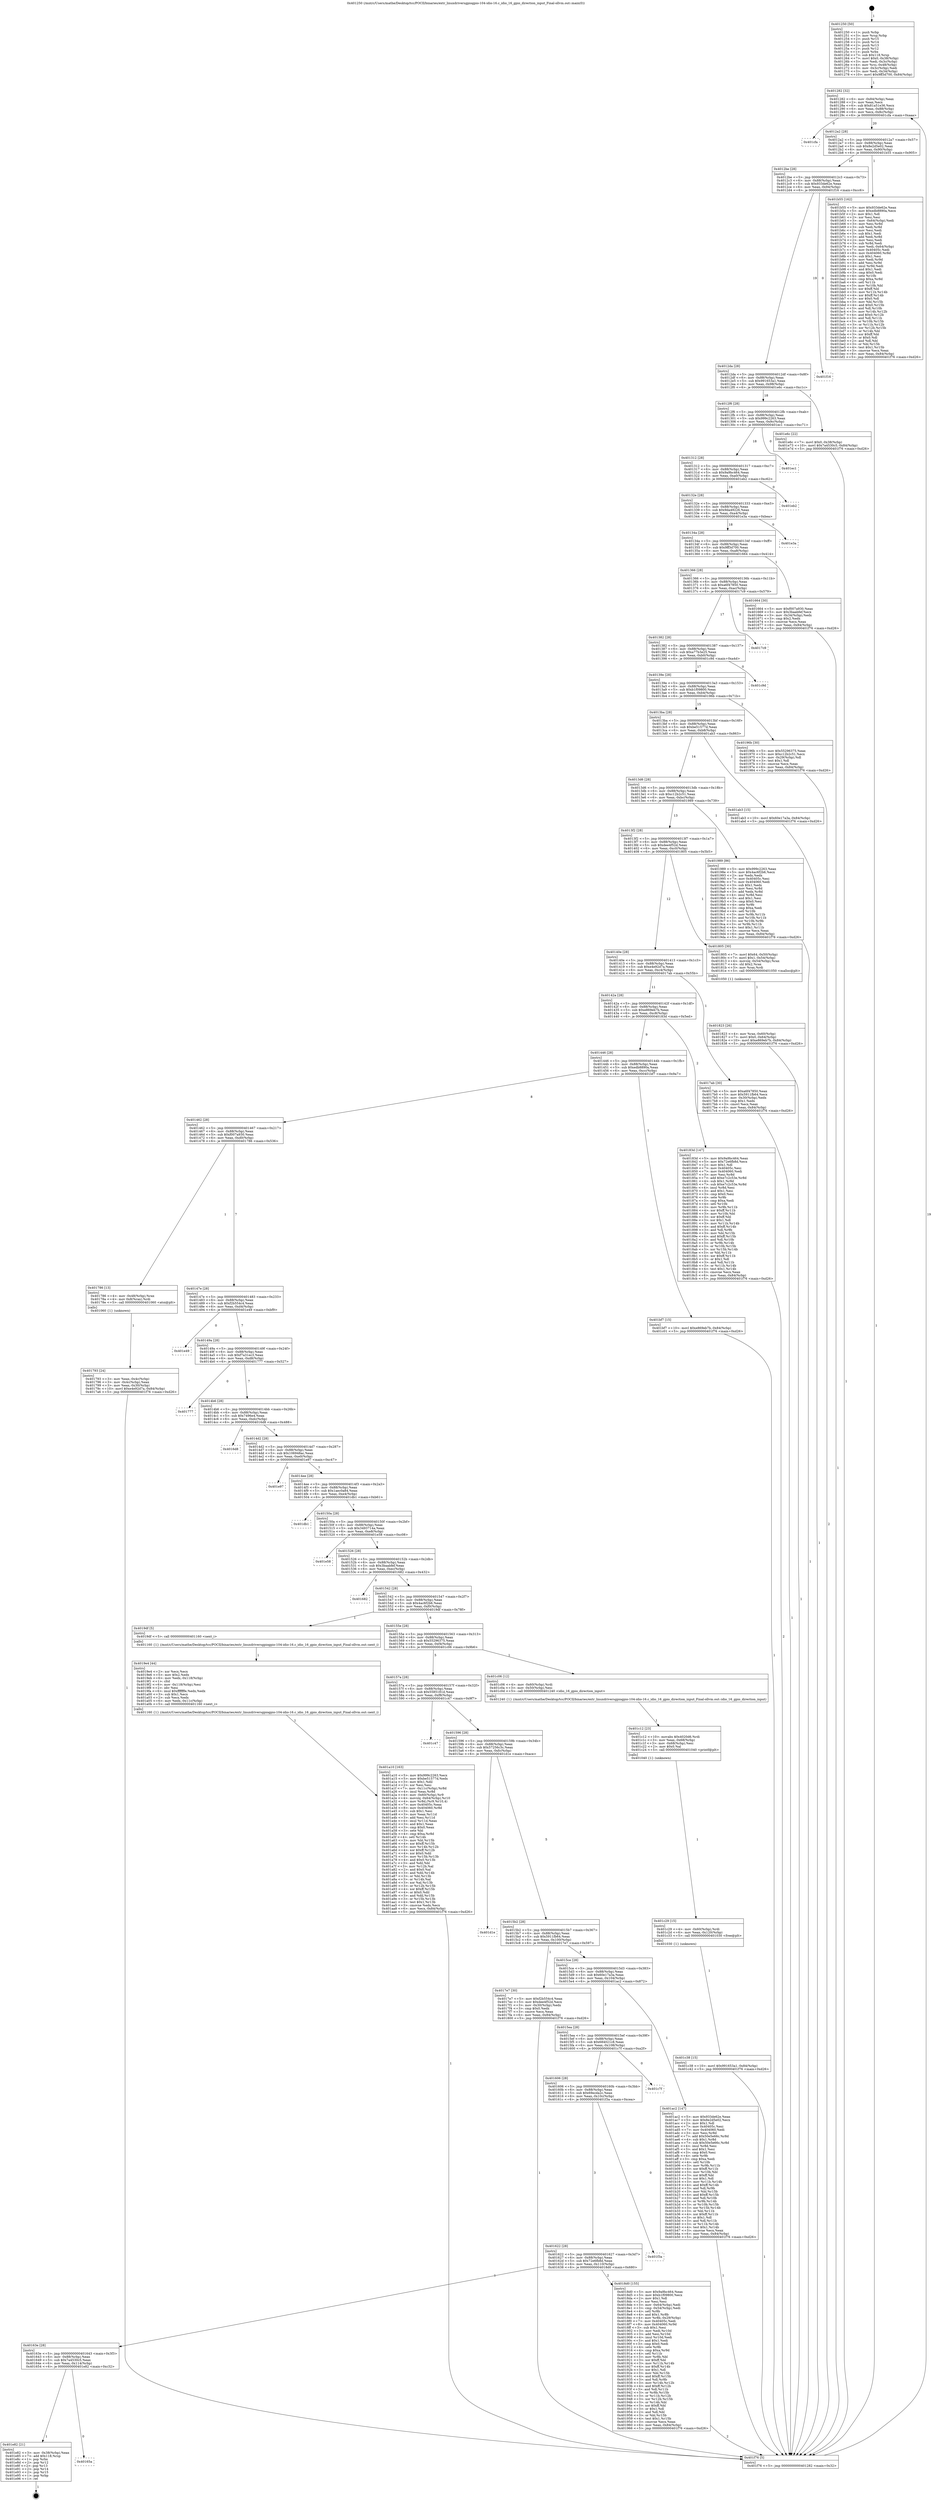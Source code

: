 digraph "0x401250" {
  label = "0x401250 (/mnt/c/Users/mathe/Desktop/tcc/POCII/binaries/extr_linuxdriversgpiogpio-104-idio-16.c_idio_16_gpio_direction_input_Final-ollvm.out::main(0))"
  labelloc = "t"
  node[shape=record]

  Entry [label="",width=0.3,height=0.3,shape=circle,fillcolor=black,style=filled]
  "0x401282" [label="{
     0x401282 [32]\l
     | [instrs]\l
     &nbsp;&nbsp;0x401282 \<+6\>: mov -0x84(%rbp),%eax\l
     &nbsp;&nbsp;0x401288 \<+2\>: mov %eax,%ecx\l
     &nbsp;&nbsp;0x40128a \<+6\>: sub $0x81a51e36,%ecx\l
     &nbsp;&nbsp;0x401290 \<+6\>: mov %eax,-0x88(%rbp)\l
     &nbsp;&nbsp;0x401296 \<+6\>: mov %ecx,-0x8c(%rbp)\l
     &nbsp;&nbsp;0x40129c \<+6\>: je 0000000000401cfa \<main+0xaaa\>\l
  }"]
  "0x401cfa" [label="{
     0x401cfa\l
  }", style=dashed]
  "0x4012a2" [label="{
     0x4012a2 [28]\l
     | [instrs]\l
     &nbsp;&nbsp;0x4012a2 \<+5\>: jmp 00000000004012a7 \<main+0x57\>\l
     &nbsp;&nbsp;0x4012a7 \<+6\>: mov -0x88(%rbp),%eax\l
     &nbsp;&nbsp;0x4012ad \<+5\>: sub $0x8e2d5e02,%eax\l
     &nbsp;&nbsp;0x4012b2 \<+6\>: mov %eax,-0x90(%rbp)\l
     &nbsp;&nbsp;0x4012b8 \<+6\>: je 0000000000401b55 \<main+0x905\>\l
  }"]
  Exit [label="",width=0.3,height=0.3,shape=circle,fillcolor=black,style=filled,peripheries=2]
  "0x401b55" [label="{
     0x401b55 [162]\l
     | [instrs]\l
     &nbsp;&nbsp;0x401b55 \<+5\>: mov $0x933de62e,%eax\l
     &nbsp;&nbsp;0x401b5a \<+5\>: mov $0xedb8890a,%ecx\l
     &nbsp;&nbsp;0x401b5f \<+2\>: mov $0x1,%dl\l
     &nbsp;&nbsp;0x401b61 \<+2\>: xor %esi,%esi\l
     &nbsp;&nbsp;0x401b63 \<+3\>: mov -0x64(%rbp),%edi\l
     &nbsp;&nbsp;0x401b66 \<+3\>: mov %esi,%r8d\l
     &nbsp;&nbsp;0x401b69 \<+3\>: sub %edi,%r8d\l
     &nbsp;&nbsp;0x401b6c \<+2\>: mov %esi,%edi\l
     &nbsp;&nbsp;0x401b6e \<+3\>: sub $0x1,%edi\l
     &nbsp;&nbsp;0x401b71 \<+3\>: add %edi,%r8d\l
     &nbsp;&nbsp;0x401b74 \<+2\>: mov %esi,%edi\l
     &nbsp;&nbsp;0x401b76 \<+3\>: sub %r8d,%edi\l
     &nbsp;&nbsp;0x401b79 \<+3\>: mov %edi,-0x64(%rbp)\l
     &nbsp;&nbsp;0x401b7c \<+7\>: mov 0x40405c,%edi\l
     &nbsp;&nbsp;0x401b83 \<+8\>: mov 0x404060,%r8d\l
     &nbsp;&nbsp;0x401b8b \<+3\>: sub $0x1,%esi\l
     &nbsp;&nbsp;0x401b8e \<+3\>: mov %edi,%r9d\l
     &nbsp;&nbsp;0x401b91 \<+3\>: add %esi,%r9d\l
     &nbsp;&nbsp;0x401b94 \<+4\>: imul %r9d,%edi\l
     &nbsp;&nbsp;0x401b98 \<+3\>: and $0x1,%edi\l
     &nbsp;&nbsp;0x401b9b \<+3\>: cmp $0x0,%edi\l
     &nbsp;&nbsp;0x401b9e \<+4\>: sete %r10b\l
     &nbsp;&nbsp;0x401ba2 \<+4\>: cmp $0xa,%r8d\l
     &nbsp;&nbsp;0x401ba6 \<+4\>: setl %r11b\l
     &nbsp;&nbsp;0x401baa \<+3\>: mov %r10b,%bl\l
     &nbsp;&nbsp;0x401bad \<+3\>: xor $0xff,%bl\l
     &nbsp;&nbsp;0x401bb0 \<+3\>: mov %r11b,%r14b\l
     &nbsp;&nbsp;0x401bb3 \<+4\>: xor $0xff,%r14b\l
     &nbsp;&nbsp;0x401bb7 \<+3\>: xor $0x0,%dl\l
     &nbsp;&nbsp;0x401bba \<+3\>: mov %bl,%r15b\l
     &nbsp;&nbsp;0x401bbd \<+4\>: and $0x0,%r15b\l
     &nbsp;&nbsp;0x401bc1 \<+3\>: and %dl,%r10b\l
     &nbsp;&nbsp;0x401bc4 \<+3\>: mov %r14b,%r12b\l
     &nbsp;&nbsp;0x401bc7 \<+4\>: and $0x0,%r12b\l
     &nbsp;&nbsp;0x401bcb \<+3\>: and %dl,%r11b\l
     &nbsp;&nbsp;0x401bce \<+3\>: or %r10b,%r15b\l
     &nbsp;&nbsp;0x401bd1 \<+3\>: or %r11b,%r12b\l
     &nbsp;&nbsp;0x401bd4 \<+3\>: xor %r12b,%r15b\l
     &nbsp;&nbsp;0x401bd7 \<+3\>: or %r14b,%bl\l
     &nbsp;&nbsp;0x401bda \<+3\>: xor $0xff,%bl\l
     &nbsp;&nbsp;0x401bdd \<+3\>: or $0x0,%dl\l
     &nbsp;&nbsp;0x401be0 \<+2\>: and %dl,%bl\l
     &nbsp;&nbsp;0x401be2 \<+3\>: or %bl,%r15b\l
     &nbsp;&nbsp;0x401be5 \<+4\>: test $0x1,%r15b\l
     &nbsp;&nbsp;0x401be9 \<+3\>: cmovne %ecx,%eax\l
     &nbsp;&nbsp;0x401bec \<+6\>: mov %eax,-0x84(%rbp)\l
     &nbsp;&nbsp;0x401bf2 \<+5\>: jmp 0000000000401f76 \<main+0xd26\>\l
  }"]
  "0x4012be" [label="{
     0x4012be [28]\l
     | [instrs]\l
     &nbsp;&nbsp;0x4012be \<+5\>: jmp 00000000004012c3 \<main+0x73\>\l
     &nbsp;&nbsp;0x4012c3 \<+6\>: mov -0x88(%rbp),%eax\l
     &nbsp;&nbsp;0x4012c9 \<+5\>: sub $0x933de62e,%eax\l
     &nbsp;&nbsp;0x4012ce \<+6\>: mov %eax,-0x94(%rbp)\l
     &nbsp;&nbsp;0x4012d4 \<+6\>: je 0000000000401f16 \<main+0xcc6\>\l
  }"]
  "0x40165a" [label="{
     0x40165a\l
  }", style=dashed]
  "0x401f16" [label="{
     0x401f16\l
  }", style=dashed]
  "0x4012da" [label="{
     0x4012da [28]\l
     | [instrs]\l
     &nbsp;&nbsp;0x4012da \<+5\>: jmp 00000000004012df \<main+0x8f\>\l
     &nbsp;&nbsp;0x4012df \<+6\>: mov -0x88(%rbp),%eax\l
     &nbsp;&nbsp;0x4012e5 \<+5\>: sub $0x991653a1,%eax\l
     &nbsp;&nbsp;0x4012ea \<+6\>: mov %eax,-0x98(%rbp)\l
     &nbsp;&nbsp;0x4012f0 \<+6\>: je 0000000000401e6c \<main+0xc1c\>\l
  }"]
  "0x401e82" [label="{
     0x401e82 [21]\l
     | [instrs]\l
     &nbsp;&nbsp;0x401e82 \<+3\>: mov -0x38(%rbp),%eax\l
     &nbsp;&nbsp;0x401e85 \<+7\>: add $0x118,%rsp\l
     &nbsp;&nbsp;0x401e8c \<+1\>: pop %rbx\l
     &nbsp;&nbsp;0x401e8d \<+2\>: pop %r12\l
     &nbsp;&nbsp;0x401e8f \<+2\>: pop %r13\l
     &nbsp;&nbsp;0x401e91 \<+2\>: pop %r14\l
     &nbsp;&nbsp;0x401e93 \<+2\>: pop %r15\l
     &nbsp;&nbsp;0x401e95 \<+1\>: pop %rbp\l
     &nbsp;&nbsp;0x401e96 \<+1\>: ret\l
  }"]
  "0x401e6c" [label="{
     0x401e6c [22]\l
     | [instrs]\l
     &nbsp;&nbsp;0x401e6c \<+7\>: movl $0x0,-0x38(%rbp)\l
     &nbsp;&nbsp;0x401e73 \<+10\>: movl $0x7a4530c5,-0x84(%rbp)\l
     &nbsp;&nbsp;0x401e7d \<+5\>: jmp 0000000000401f76 \<main+0xd26\>\l
  }"]
  "0x4012f6" [label="{
     0x4012f6 [28]\l
     | [instrs]\l
     &nbsp;&nbsp;0x4012f6 \<+5\>: jmp 00000000004012fb \<main+0xab\>\l
     &nbsp;&nbsp;0x4012fb \<+6\>: mov -0x88(%rbp),%eax\l
     &nbsp;&nbsp;0x401301 \<+5\>: sub $0x999c2263,%eax\l
     &nbsp;&nbsp;0x401306 \<+6\>: mov %eax,-0x9c(%rbp)\l
     &nbsp;&nbsp;0x40130c \<+6\>: je 0000000000401ec1 \<main+0xc71\>\l
  }"]
  "0x401c38" [label="{
     0x401c38 [15]\l
     | [instrs]\l
     &nbsp;&nbsp;0x401c38 \<+10\>: movl $0x991653a1,-0x84(%rbp)\l
     &nbsp;&nbsp;0x401c42 \<+5\>: jmp 0000000000401f76 \<main+0xd26\>\l
  }"]
  "0x401ec1" [label="{
     0x401ec1\l
  }", style=dashed]
  "0x401312" [label="{
     0x401312 [28]\l
     | [instrs]\l
     &nbsp;&nbsp;0x401312 \<+5\>: jmp 0000000000401317 \<main+0xc7\>\l
     &nbsp;&nbsp;0x401317 \<+6\>: mov -0x88(%rbp),%eax\l
     &nbsp;&nbsp;0x40131d \<+5\>: sub $0x9a9bc464,%eax\l
     &nbsp;&nbsp;0x401322 \<+6\>: mov %eax,-0xa0(%rbp)\l
     &nbsp;&nbsp;0x401328 \<+6\>: je 0000000000401eb2 \<main+0xc62\>\l
  }"]
  "0x401c29" [label="{
     0x401c29 [15]\l
     | [instrs]\l
     &nbsp;&nbsp;0x401c29 \<+4\>: mov -0x60(%rbp),%rdi\l
     &nbsp;&nbsp;0x401c2d \<+6\>: mov %eax,-0x120(%rbp)\l
     &nbsp;&nbsp;0x401c33 \<+5\>: call 0000000000401030 \<free@plt\>\l
     | [calls]\l
     &nbsp;&nbsp;0x401030 \{1\} (unknown)\l
  }"]
  "0x401eb2" [label="{
     0x401eb2\l
  }", style=dashed]
  "0x40132e" [label="{
     0x40132e [28]\l
     | [instrs]\l
     &nbsp;&nbsp;0x40132e \<+5\>: jmp 0000000000401333 \<main+0xe3\>\l
     &nbsp;&nbsp;0x401333 \<+6\>: mov -0x88(%rbp),%eax\l
     &nbsp;&nbsp;0x401339 \<+5\>: sub $0x9da49226,%eax\l
     &nbsp;&nbsp;0x40133e \<+6\>: mov %eax,-0xa4(%rbp)\l
     &nbsp;&nbsp;0x401344 \<+6\>: je 0000000000401e3a \<main+0xbea\>\l
  }"]
  "0x401c12" [label="{
     0x401c12 [23]\l
     | [instrs]\l
     &nbsp;&nbsp;0x401c12 \<+10\>: movabs $0x4020d6,%rdi\l
     &nbsp;&nbsp;0x401c1c \<+3\>: mov %eax,-0x68(%rbp)\l
     &nbsp;&nbsp;0x401c1f \<+3\>: mov -0x68(%rbp),%esi\l
     &nbsp;&nbsp;0x401c22 \<+2\>: mov $0x0,%al\l
     &nbsp;&nbsp;0x401c24 \<+5\>: call 0000000000401040 \<printf@plt\>\l
     | [calls]\l
     &nbsp;&nbsp;0x401040 \{1\} (unknown)\l
  }"]
  "0x401e3a" [label="{
     0x401e3a\l
  }", style=dashed]
  "0x40134a" [label="{
     0x40134a [28]\l
     | [instrs]\l
     &nbsp;&nbsp;0x40134a \<+5\>: jmp 000000000040134f \<main+0xff\>\l
     &nbsp;&nbsp;0x40134f \<+6\>: mov -0x88(%rbp),%eax\l
     &nbsp;&nbsp;0x401355 \<+5\>: sub $0x9ff3d700,%eax\l
     &nbsp;&nbsp;0x40135a \<+6\>: mov %eax,-0xa8(%rbp)\l
     &nbsp;&nbsp;0x401360 \<+6\>: je 0000000000401664 \<main+0x414\>\l
  }"]
  "0x401a10" [label="{
     0x401a10 [163]\l
     | [instrs]\l
     &nbsp;&nbsp;0x401a10 \<+5\>: mov $0x999c2263,%ecx\l
     &nbsp;&nbsp;0x401a15 \<+5\>: mov $0xbe51577d,%edx\l
     &nbsp;&nbsp;0x401a1a \<+3\>: mov $0x1,%dil\l
     &nbsp;&nbsp;0x401a1d \<+2\>: xor %esi,%esi\l
     &nbsp;&nbsp;0x401a1f \<+7\>: mov -0x11c(%rbp),%r8d\l
     &nbsp;&nbsp;0x401a26 \<+4\>: imul %eax,%r8d\l
     &nbsp;&nbsp;0x401a2a \<+4\>: mov -0x60(%rbp),%r9\l
     &nbsp;&nbsp;0x401a2e \<+4\>: movslq -0x64(%rbp),%r10\l
     &nbsp;&nbsp;0x401a32 \<+4\>: mov %r8d,(%r9,%r10,4)\l
     &nbsp;&nbsp;0x401a36 \<+7\>: mov 0x40405c,%eax\l
     &nbsp;&nbsp;0x401a3d \<+8\>: mov 0x404060,%r8d\l
     &nbsp;&nbsp;0x401a45 \<+3\>: sub $0x1,%esi\l
     &nbsp;&nbsp;0x401a48 \<+3\>: mov %eax,%r11d\l
     &nbsp;&nbsp;0x401a4b \<+3\>: add %esi,%r11d\l
     &nbsp;&nbsp;0x401a4e \<+4\>: imul %r11d,%eax\l
     &nbsp;&nbsp;0x401a52 \<+3\>: and $0x1,%eax\l
     &nbsp;&nbsp;0x401a55 \<+3\>: cmp $0x0,%eax\l
     &nbsp;&nbsp;0x401a58 \<+3\>: sete %bl\l
     &nbsp;&nbsp;0x401a5b \<+4\>: cmp $0xa,%r8d\l
     &nbsp;&nbsp;0x401a5f \<+4\>: setl %r14b\l
     &nbsp;&nbsp;0x401a63 \<+3\>: mov %bl,%r15b\l
     &nbsp;&nbsp;0x401a66 \<+4\>: xor $0xff,%r15b\l
     &nbsp;&nbsp;0x401a6a \<+3\>: mov %r14b,%r12b\l
     &nbsp;&nbsp;0x401a6d \<+4\>: xor $0xff,%r12b\l
     &nbsp;&nbsp;0x401a71 \<+4\>: xor $0x0,%dil\l
     &nbsp;&nbsp;0x401a75 \<+3\>: mov %r15b,%r13b\l
     &nbsp;&nbsp;0x401a78 \<+4\>: and $0x0,%r13b\l
     &nbsp;&nbsp;0x401a7c \<+3\>: and %dil,%bl\l
     &nbsp;&nbsp;0x401a7f \<+3\>: mov %r12b,%al\l
     &nbsp;&nbsp;0x401a82 \<+2\>: and $0x0,%al\l
     &nbsp;&nbsp;0x401a84 \<+3\>: and %dil,%r14b\l
     &nbsp;&nbsp;0x401a87 \<+3\>: or %bl,%r13b\l
     &nbsp;&nbsp;0x401a8a \<+3\>: or %r14b,%al\l
     &nbsp;&nbsp;0x401a8d \<+3\>: xor %al,%r13b\l
     &nbsp;&nbsp;0x401a90 \<+3\>: or %r12b,%r15b\l
     &nbsp;&nbsp;0x401a93 \<+4\>: xor $0xff,%r15b\l
     &nbsp;&nbsp;0x401a97 \<+4\>: or $0x0,%dil\l
     &nbsp;&nbsp;0x401a9b \<+3\>: and %dil,%r15b\l
     &nbsp;&nbsp;0x401a9e \<+3\>: or %r15b,%r13b\l
     &nbsp;&nbsp;0x401aa1 \<+4\>: test $0x1,%r13b\l
     &nbsp;&nbsp;0x401aa5 \<+3\>: cmovne %edx,%ecx\l
     &nbsp;&nbsp;0x401aa8 \<+6\>: mov %ecx,-0x84(%rbp)\l
     &nbsp;&nbsp;0x401aae \<+5\>: jmp 0000000000401f76 \<main+0xd26\>\l
  }"]
  "0x401664" [label="{
     0x401664 [30]\l
     | [instrs]\l
     &nbsp;&nbsp;0x401664 \<+5\>: mov $0xf007a930,%eax\l
     &nbsp;&nbsp;0x401669 \<+5\>: mov $0x3baabfef,%ecx\l
     &nbsp;&nbsp;0x40166e \<+3\>: mov -0x34(%rbp),%edx\l
     &nbsp;&nbsp;0x401671 \<+3\>: cmp $0x2,%edx\l
     &nbsp;&nbsp;0x401674 \<+3\>: cmovne %ecx,%eax\l
     &nbsp;&nbsp;0x401677 \<+6\>: mov %eax,-0x84(%rbp)\l
     &nbsp;&nbsp;0x40167d \<+5\>: jmp 0000000000401f76 \<main+0xd26\>\l
  }"]
  "0x401366" [label="{
     0x401366 [28]\l
     | [instrs]\l
     &nbsp;&nbsp;0x401366 \<+5\>: jmp 000000000040136b \<main+0x11b\>\l
     &nbsp;&nbsp;0x40136b \<+6\>: mov -0x88(%rbp),%eax\l
     &nbsp;&nbsp;0x401371 \<+5\>: sub $0xa6f47850,%eax\l
     &nbsp;&nbsp;0x401376 \<+6\>: mov %eax,-0xac(%rbp)\l
     &nbsp;&nbsp;0x40137c \<+6\>: je 00000000004017c9 \<main+0x579\>\l
  }"]
  "0x401f76" [label="{
     0x401f76 [5]\l
     | [instrs]\l
     &nbsp;&nbsp;0x401f76 \<+5\>: jmp 0000000000401282 \<main+0x32\>\l
  }"]
  "0x401250" [label="{
     0x401250 [50]\l
     | [instrs]\l
     &nbsp;&nbsp;0x401250 \<+1\>: push %rbp\l
     &nbsp;&nbsp;0x401251 \<+3\>: mov %rsp,%rbp\l
     &nbsp;&nbsp;0x401254 \<+2\>: push %r15\l
     &nbsp;&nbsp;0x401256 \<+2\>: push %r14\l
     &nbsp;&nbsp;0x401258 \<+2\>: push %r13\l
     &nbsp;&nbsp;0x40125a \<+2\>: push %r12\l
     &nbsp;&nbsp;0x40125c \<+1\>: push %rbx\l
     &nbsp;&nbsp;0x40125d \<+7\>: sub $0x118,%rsp\l
     &nbsp;&nbsp;0x401264 \<+7\>: movl $0x0,-0x38(%rbp)\l
     &nbsp;&nbsp;0x40126b \<+3\>: mov %edi,-0x3c(%rbp)\l
     &nbsp;&nbsp;0x40126e \<+4\>: mov %rsi,-0x48(%rbp)\l
     &nbsp;&nbsp;0x401272 \<+3\>: mov -0x3c(%rbp),%edi\l
     &nbsp;&nbsp;0x401275 \<+3\>: mov %edi,-0x34(%rbp)\l
     &nbsp;&nbsp;0x401278 \<+10\>: movl $0x9ff3d700,-0x84(%rbp)\l
  }"]
  "0x4019e4" [label="{
     0x4019e4 [44]\l
     | [instrs]\l
     &nbsp;&nbsp;0x4019e4 \<+2\>: xor %ecx,%ecx\l
     &nbsp;&nbsp;0x4019e6 \<+5\>: mov $0x2,%edx\l
     &nbsp;&nbsp;0x4019eb \<+6\>: mov %edx,-0x118(%rbp)\l
     &nbsp;&nbsp;0x4019f1 \<+1\>: cltd\l
     &nbsp;&nbsp;0x4019f2 \<+6\>: mov -0x118(%rbp),%esi\l
     &nbsp;&nbsp;0x4019f8 \<+2\>: idiv %esi\l
     &nbsp;&nbsp;0x4019fa \<+6\>: imul $0xfffffffe,%edx,%edx\l
     &nbsp;&nbsp;0x401a00 \<+3\>: sub $0x1,%ecx\l
     &nbsp;&nbsp;0x401a03 \<+2\>: sub %ecx,%edx\l
     &nbsp;&nbsp;0x401a05 \<+6\>: mov %edx,-0x11c(%rbp)\l
     &nbsp;&nbsp;0x401a0b \<+5\>: call 0000000000401160 \<next_i\>\l
     | [calls]\l
     &nbsp;&nbsp;0x401160 \{1\} (/mnt/c/Users/mathe/Desktop/tcc/POCII/binaries/extr_linuxdriversgpiogpio-104-idio-16.c_idio_16_gpio_direction_input_Final-ollvm.out::next_i)\l
  }"]
  "0x4017c9" [label="{
     0x4017c9\l
  }", style=dashed]
  "0x401382" [label="{
     0x401382 [28]\l
     | [instrs]\l
     &nbsp;&nbsp;0x401382 \<+5\>: jmp 0000000000401387 \<main+0x137\>\l
     &nbsp;&nbsp;0x401387 \<+6\>: mov -0x88(%rbp),%eax\l
     &nbsp;&nbsp;0x40138d \<+5\>: sub $0xa77b3e25,%eax\l
     &nbsp;&nbsp;0x401392 \<+6\>: mov %eax,-0xb0(%rbp)\l
     &nbsp;&nbsp;0x401398 \<+6\>: je 0000000000401c9d \<main+0xa4d\>\l
  }"]
  "0x40163e" [label="{
     0x40163e [28]\l
     | [instrs]\l
     &nbsp;&nbsp;0x40163e \<+5\>: jmp 0000000000401643 \<main+0x3f3\>\l
     &nbsp;&nbsp;0x401643 \<+6\>: mov -0x88(%rbp),%eax\l
     &nbsp;&nbsp;0x401649 \<+5\>: sub $0x7a4530c5,%eax\l
     &nbsp;&nbsp;0x40164e \<+6\>: mov %eax,-0x114(%rbp)\l
     &nbsp;&nbsp;0x401654 \<+6\>: je 0000000000401e82 \<main+0xc32\>\l
  }"]
  "0x401c9d" [label="{
     0x401c9d\l
  }", style=dashed]
  "0x40139e" [label="{
     0x40139e [28]\l
     | [instrs]\l
     &nbsp;&nbsp;0x40139e \<+5\>: jmp 00000000004013a3 \<main+0x153\>\l
     &nbsp;&nbsp;0x4013a3 \<+6\>: mov -0x88(%rbp),%eax\l
     &nbsp;&nbsp;0x4013a9 \<+5\>: sub $0xb1f09800,%eax\l
     &nbsp;&nbsp;0x4013ae \<+6\>: mov %eax,-0xb4(%rbp)\l
     &nbsp;&nbsp;0x4013b4 \<+6\>: je 000000000040196b \<main+0x71b\>\l
  }"]
  "0x4018d0" [label="{
     0x4018d0 [155]\l
     | [instrs]\l
     &nbsp;&nbsp;0x4018d0 \<+5\>: mov $0x9a9bc464,%eax\l
     &nbsp;&nbsp;0x4018d5 \<+5\>: mov $0xb1f09800,%ecx\l
     &nbsp;&nbsp;0x4018da \<+2\>: mov $0x1,%dl\l
     &nbsp;&nbsp;0x4018dc \<+2\>: xor %esi,%esi\l
     &nbsp;&nbsp;0x4018de \<+3\>: mov -0x64(%rbp),%edi\l
     &nbsp;&nbsp;0x4018e1 \<+3\>: cmp -0x54(%rbp),%edi\l
     &nbsp;&nbsp;0x4018e4 \<+4\>: setl %r8b\l
     &nbsp;&nbsp;0x4018e8 \<+4\>: and $0x1,%r8b\l
     &nbsp;&nbsp;0x4018ec \<+4\>: mov %r8b,-0x29(%rbp)\l
     &nbsp;&nbsp;0x4018f0 \<+7\>: mov 0x40405c,%edi\l
     &nbsp;&nbsp;0x4018f7 \<+8\>: mov 0x404060,%r9d\l
     &nbsp;&nbsp;0x4018ff \<+3\>: sub $0x1,%esi\l
     &nbsp;&nbsp;0x401902 \<+3\>: mov %edi,%r10d\l
     &nbsp;&nbsp;0x401905 \<+3\>: add %esi,%r10d\l
     &nbsp;&nbsp;0x401908 \<+4\>: imul %r10d,%edi\l
     &nbsp;&nbsp;0x40190c \<+3\>: and $0x1,%edi\l
     &nbsp;&nbsp;0x40190f \<+3\>: cmp $0x0,%edi\l
     &nbsp;&nbsp;0x401912 \<+4\>: sete %r8b\l
     &nbsp;&nbsp;0x401916 \<+4\>: cmp $0xa,%r9d\l
     &nbsp;&nbsp;0x40191a \<+4\>: setl %r11b\l
     &nbsp;&nbsp;0x40191e \<+3\>: mov %r8b,%bl\l
     &nbsp;&nbsp;0x401921 \<+3\>: xor $0xff,%bl\l
     &nbsp;&nbsp;0x401924 \<+3\>: mov %r11b,%r14b\l
     &nbsp;&nbsp;0x401927 \<+4\>: xor $0xff,%r14b\l
     &nbsp;&nbsp;0x40192b \<+3\>: xor $0x1,%dl\l
     &nbsp;&nbsp;0x40192e \<+3\>: mov %bl,%r15b\l
     &nbsp;&nbsp;0x401931 \<+4\>: and $0xff,%r15b\l
     &nbsp;&nbsp;0x401935 \<+3\>: and %dl,%r8b\l
     &nbsp;&nbsp;0x401938 \<+3\>: mov %r14b,%r12b\l
     &nbsp;&nbsp;0x40193b \<+4\>: and $0xff,%r12b\l
     &nbsp;&nbsp;0x40193f \<+3\>: and %dl,%r11b\l
     &nbsp;&nbsp;0x401942 \<+3\>: or %r8b,%r15b\l
     &nbsp;&nbsp;0x401945 \<+3\>: or %r11b,%r12b\l
     &nbsp;&nbsp;0x401948 \<+3\>: xor %r12b,%r15b\l
     &nbsp;&nbsp;0x40194b \<+3\>: or %r14b,%bl\l
     &nbsp;&nbsp;0x40194e \<+3\>: xor $0xff,%bl\l
     &nbsp;&nbsp;0x401951 \<+3\>: or $0x1,%dl\l
     &nbsp;&nbsp;0x401954 \<+2\>: and %dl,%bl\l
     &nbsp;&nbsp;0x401956 \<+3\>: or %bl,%r15b\l
     &nbsp;&nbsp;0x401959 \<+4\>: test $0x1,%r15b\l
     &nbsp;&nbsp;0x40195d \<+3\>: cmovne %ecx,%eax\l
     &nbsp;&nbsp;0x401960 \<+6\>: mov %eax,-0x84(%rbp)\l
     &nbsp;&nbsp;0x401966 \<+5\>: jmp 0000000000401f76 \<main+0xd26\>\l
  }"]
  "0x40196b" [label="{
     0x40196b [30]\l
     | [instrs]\l
     &nbsp;&nbsp;0x40196b \<+5\>: mov $0x55296375,%eax\l
     &nbsp;&nbsp;0x401970 \<+5\>: mov $0xc12b2c51,%ecx\l
     &nbsp;&nbsp;0x401975 \<+3\>: mov -0x29(%rbp),%dl\l
     &nbsp;&nbsp;0x401978 \<+3\>: test $0x1,%dl\l
     &nbsp;&nbsp;0x40197b \<+3\>: cmovne %ecx,%eax\l
     &nbsp;&nbsp;0x40197e \<+6\>: mov %eax,-0x84(%rbp)\l
     &nbsp;&nbsp;0x401984 \<+5\>: jmp 0000000000401f76 \<main+0xd26\>\l
  }"]
  "0x4013ba" [label="{
     0x4013ba [28]\l
     | [instrs]\l
     &nbsp;&nbsp;0x4013ba \<+5\>: jmp 00000000004013bf \<main+0x16f\>\l
     &nbsp;&nbsp;0x4013bf \<+6\>: mov -0x88(%rbp),%eax\l
     &nbsp;&nbsp;0x4013c5 \<+5\>: sub $0xbe51577d,%eax\l
     &nbsp;&nbsp;0x4013ca \<+6\>: mov %eax,-0xb8(%rbp)\l
     &nbsp;&nbsp;0x4013d0 \<+6\>: je 0000000000401ab3 \<main+0x863\>\l
  }"]
  "0x401622" [label="{
     0x401622 [28]\l
     | [instrs]\l
     &nbsp;&nbsp;0x401622 \<+5\>: jmp 0000000000401627 \<main+0x3d7\>\l
     &nbsp;&nbsp;0x401627 \<+6\>: mov -0x88(%rbp),%eax\l
     &nbsp;&nbsp;0x40162d \<+5\>: sub $0x72e6fb8d,%eax\l
     &nbsp;&nbsp;0x401632 \<+6\>: mov %eax,-0x110(%rbp)\l
     &nbsp;&nbsp;0x401638 \<+6\>: je 00000000004018d0 \<main+0x680\>\l
  }"]
  "0x401ab3" [label="{
     0x401ab3 [15]\l
     | [instrs]\l
     &nbsp;&nbsp;0x401ab3 \<+10\>: movl $0x60e17a3a,-0x84(%rbp)\l
     &nbsp;&nbsp;0x401abd \<+5\>: jmp 0000000000401f76 \<main+0xd26\>\l
  }"]
  "0x4013d6" [label="{
     0x4013d6 [28]\l
     | [instrs]\l
     &nbsp;&nbsp;0x4013d6 \<+5\>: jmp 00000000004013db \<main+0x18b\>\l
     &nbsp;&nbsp;0x4013db \<+6\>: mov -0x88(%rbp),%eax\l
     &nbsp;&nbsp;0x4013e1 \<+5\>: sub $0xc12b2c51,%eax\l
     &nbsp;&nbsp;0x4013e6 \<+6\>: mov %eax,-0xbc(%rbp)\l
     &nbsp;&nbsp;0x4013ec \<+6\>: je 0000000000401989 \<main+0x739\>\l
  }"]
  "0x401f3a" [label="{
     0x401f3a\l
  }", style=dashed]
  "0x401989" [label="{
     0x401989 [86]\l
     | [instrs]\l
     &nbsp;&nbsp;0x401989 \<+5\>: mov $0x999c2263,%eax\l
     &nbsp;&nbsp;0x40198e \<+5\>: mov $0x4ac6f2b6,%ecx\l
     &nbsp;&nbsp;0x401993 \<+2\>: xor %edx,%edx\l
     &nbsp;&nbsp;0x401995 \<+7\>: mov 0x40405c,%esi\l
     &nbsp;&nbsp;0x40199c \<+7\>: mov 0x404060,%edi\l
     &nbsp;&nbsp;0x4019a3 \<+3\>: sub $0x1,%edx\l
     &nbsp;&nbsp;0x4019a6 \<+3\>: mov %esi,%r8d\l
     &nbsp;&nbsp;0x4019a9 \<+3\>: add %edx,%r8d\l
     &nbsp;&nbsp;0x4019ac \<+4\>: imul %r8d,%esi\l
     &nbsp;&nbsp;0x4019b0 \<+3\>: and $0x1,%esi\l
     &nbsp;&nbsp;0x4019b3 \<+3\>: cmp $0x0,%esi\l
     &nbsp;&nbsp;0x4019b6 \<+4\>: sete %r9b\l
     &nbsp;&nbsp;0x4019ba \<+3\>: cmp $0xa,%edi\l
     &nbsp;&nbsp;0x4019bd \<+4\>: setl %r10b\l
     &nbsp;&nbsp;0x4019c1 \<+3\>: mov %r9b,%r11b\l
     &nbsp;&nbsp;0x4019c4 \<+3\>: and %r10b,%r11b\l
     &nbsp;&nbsp;0x4019c7 \<+3\>: xor %r10b,%r9b\l
     &nbsp;&nbsp;0x4019ca \<+3\>: or %r9b,%r11b\l
     &nbsp;&nbsp;0x4019cd \<+4\>: test $0x1,%r11b\l
     &nbsp;&nbsp;0x4019d1 \<+3\>: cmovne %ecx,%eax\l
     &nbsp;&nbsp;0x4019d4 \<+6\>: mov %eax,-0x84(%rbp)\l
     &nbsp;&nbsp;0x4019da \<+5\>: jmp 0000000000401f76 \<main+0xd26\>\l
  }"]
  "0x4013f2" [label="{
     0x4013f2 [28]\l
     | [instrs]\l
     &nbsp;&nbsp;0x4013f2 \<+5\>: jmp 00000000004013f7 \<main+0x1a7\>\l
     &nbsp;&nbsp;0x4013f7 \<+6\>: mov -0x88(%rbp),%eax\l
     &nbsp;&nbsp;0x4013fd \<+5\>: sub $0xdee4f52d,%eax\l
     &nbsp;&nbsp;0x401402 \<+6\>: mov %eax,-0xc0(%rbp)\l
     &nbsp;&nbsp;0x401408 \<+6\>: je 0000000000401805 \<main+0x5b5\>\l
  }"]
  "0x401606" [label="{
     0x401606 [28]\l
     | [instrs]\l
     &nbsp;&nbsp;0x401606 \<+5\>: jmp 000000000040160b \<main+0x3bb\>\l
     &nbsp;&nbsp;0x40160b \<+6\>: mov -0x88(%rbp),%eax\l
     &nbsp;&nbsp;0x401611 \<+5\>: sub $0x69ecda2c,%eax\l
     &nbsp;&nbsp;0x401616 \<+6\>: mov %eax,-0x10c(%rbp)\l
     &nbsp;&nbsp;0x40161c \<+6\>: je 0000000000401f3a \<main+0xcea\>\l
  }"]
  "0x401805" [label="{
     0x401805 [30]\l
     | [instrs]\l
     &nbsp;&nbsp;0x401805 \<+7\>: movl $0x64,-0x50(%rbp)\l
     &nbsp;&nbsp;0x40180c \<+7\>: movl $0x1,-0x54(%rbp)\l
     &nbsp;&nbsp;0x401813 \<+4\>: movslq -0x54(%rbp),%rax\l
     &nbsp;&nbsp;0x401817 \<+4\>: shl $0x2,%rax\l
     &nbsp;&nbsp;0x40181b \<+3\>: mov %rax,%rdi\l
     &nbsp;&nbsp;0x40181e \<+5\>: call 0000000000401050 \<malloc@plt\>\l
     | [calls]\l
     &nbsp;&nbsp;0x401050 \{1\} (unknown)\l
  }"]
  "0x40140e" [label="{
     0x40140e [28]\l
     | [instrs]\l
     &nbsp;&nbsp;0x40140e \<+5\>: jmp 0000000000401413 \<main+0x1c3\>\l
     &nbsp;&nbsp;0x401413 \<+6\>: mov -0x88(%rbp),%eax\l
     &nbsp;&nbsp;0x401419 \<+5\>: sub $0xe4e92d7a,%eax\l
     &nbsp;&nbsp;0x40141e \<+6\>: mov %eax,-0xc4(%rbp)\l
     &nbsp;&nbsp;0x401424 \<+6\>: je 00000000004017ab \<main+0x55b\>\l
  }"]
  "0x401c7f" [label="{
     0x401c7f\l
  }", style=dashed]
  "0x4017ab" [label="{
     0x4017ab [30]\l
     | [instrs]\l
     &nbsp;&nbsp;0x4017ab \<+5\>: mov $0xa6f47850,%eax\l
     &nbsp;&nbsp;0x4017b0 \<+5\>: mov $0x5911fb64,%ecx\l
     &nbsp;&nbsp;0x4017b5 \<+3\>: mov -0x30(%rbp),%edx\l
     &nbsp;&nbsp;0x4017b8 \<+3\>: cmp $0x1,%edx\l
     &nbsp;&nbsp;0x4017bb \<+3\>: cmovl %ecx,%eax\l
     &nbsp;&nbsp;0x4017be \<+6\>: mov %eax,-0x84(%rbp)\l
     &nbsp;&nbsp;0x4017c4 \<+5\>: jmp 0000000000401f76 \<main+0xd26\>\l
  }"]
  "0x40142a" [label="{
     0x40142a [28]\l
     | [instrs]\l
     &nbsp;&nbsp;0x40142a \<+5\>: jmp 000000000040142f \<main+0x1df\>\l
     &nbsp;&nbsp;0x40142f \<+6\>: mov -0x88(%rbp),%eax\l
     &nbsp;&nbsp;0x401435 \<+5\>: sub $0xe869eb7b,%eax\l
     &nbsp;&nbsp;0x40143a \<+6\>: mov %eax,-0xc8(%rbp)\l
     &nbsp;&nbsp;0x401440 \<+6\>: je 000000000040183d \<main+0x5ed\>\l
  }"]
  "0x4015ea" [label="{
     0x4015ea [28]\l
     | [instrs]\l
     &nbsp;&nbsp;0x4015ea \<+5\>: jmp 00000000004015ef \<main+0x39f\>\l
     &nbsp;&nbsp;0x4015ef \<+6\>: mov -0x88(%rbp),%eax\l
     &nbsp;&nbsp;0x4015f5 \<+5\>: sub $0x684021c8,%eax\l
     &nbsp;&nbsp;0x4015fa \<+6\>: mov %eax,-0x108(%rbp)\l
     &nbsp;&nbsp;0x401600 \<+6\>: je 0000000000401c7f \<main+0xa2f\>\l
  }"]
  "0x40183d" [label="{
     0x40183d [147]\l
     | [instrs]\l
     &nbsp;&nbsp;0x40183d \<+5\>: mov $0x9a9bc464,%eax\l
     &nbsp;&nbsp;0x401842 \<+5\>: mov $0x72e6fb8d,%ecx\l
     &nbsp;&nbsp;0x401847 \<+2\>: mov $0x1,%dl\l
     &nbsp;&nbsp;0x401849 \<+7\>: mov 0x40405c,%esi\l
     &nbsp;&nbsp;0x401850 \<+7\>: mov 0x404060,%edi\l
     &nbsp;&nbsp;0x401857 \<+3\>: mov %esi,%r8d\l
     &nbsp;&nbsp;0x40185a \<+7\>: add $0xe7c2c53e,%r8d\l
     &nbsp;&nbsp;0x401861 \<+4\>: sub $0x1,%r8d\l
     &nbsp;&nbsp;0x401865 \<+7\>: sub $0xe7c2c53e,%r8d\l
     &nbsp;&nbsp;0x40186c \<+4\>: imul %r8d,%esi\l
     &nbsp;&nbsp;0x401870 \<+3\>: and $0x1,%esi\l
     &nbsp;&nbsp;0x401873 \<+3\>: cmp $0x0,%esi\l
     &nbsp;&nbsp;0x401876 \<+4\>: sete %r9b\l
     &nbsp;&nbsp;0x40187a \<+3\>: cmp $0xa,%edi\l
     &nbsp;&nbsp;0x40187d \<+4\>: setl %r10b\l
     &nbsp;&nbsp;0x401881 \<+3\>: mov %r9b,%r11b\l
     &nbsp;&nbsp;0x401884 \<+4\>: xor $0xff,%r11b\l
     &nbsp;&nbsp;0x401888 \<+3\>: mov %r10b,%bl\l
     &nbsp;&nbsp;0x40188b \<+3\>: xor $0xff,%bl\l
     &nbsp;&nbsp;0x40188e \<+3\>: xor $0x1,%dl\l
     &nbsp;&nbsp;0x401891 \<+3\>: mov %r11b,%r14b\l
     &nbsp;&nbsp;0x401894 \<+4\>: and $0xff,%r14b\l
     &nbsp;&nbsp;0x401898 \<+3\>: and %dl,%r9b\l
     &nbsp;&nbsp;0x40189b \<+3\>: mov %bl,%r15b\l
     &nbsp;&nbsp;0x40189e \<+4\>: and $0xff,%r15b\l
     &nbsp;&nbsp;0x4018a2 \<+3\>: and %dl,%r10b\l
     &nbsp;&nbsp;0x4018a5 \<+3\>: or %r9b,%r14b\l
     &nbsp;&nbsp;0x4018a8 \<+3\>: or %r10b,%r15b\l
     &nbsp;&nbsp;0x4018ab \<+3\>: xor %r15b,%r14b\l
     &nbsp;&nbsp;0x4018ae \<+3\>: or %bl,%r11b\l
     &nbsp;&nbsp;0x4018b1 \<+4\>: xor $0xff,%r11b\l
     &nbsp;&nbsp;0x4018b5 \<+3\>: or $0x1,%dl\l
     &nbsp;&nbsp;0x4018b8 \<+3\>: and %dl,%r11b\l
     &nbsp;&nbsp;0x4018bb \<+3\>: or %r11b,%r14b\l
     &nbsp;&nbsp;0x4018be \<+4\>: test $0x1,%r14b\l
     &nbsp;&nbsp;0x4018c2 \<+3\>: cmovne %ecx,%eax\l
     &nbsp;&nbsp;0x4018c5 \<+6\>: mov %eax,-0x84(%rbp)\l
     &nbsp;&nbsp;0x4018cb \<+5\>: jmp 0000000000401f76 \<main+0xd26\>\l
  }"]
  "0x401446" [label="{
     0x401446 [28]\l
     | [instrs]\l
     &nbsp;&nbsp;0x401446 \<+5\>: jmp 000000000040144b \<main+0x1fb\>\l
     &nbsp;&nbsp;0x40144b \<+6\>: mov -0x88(%rbp),%eax\l
     &nbsp;&nbsp;0x401451 \<+5\>: sub $0xedb8890a,%eax\l
     &nbsp;&nbsp;0x401456 \<+6\>: mov %eax,-0xcc(%rbp)\l
     &nbsp;&nbsp;0x40145c \<+6\>: je 0000000000401bf7 \<main+0x9a7\>\l
  }"]
  "0x401ac2" [label="{
     0x401ac2 [147]\l
     | [instrs]\l
     &nbsp;&nbsp;0x401ac2 \<+5\>: mov $0x933de62e,%eax\l
     &nbsp;&nbsp;0x401ac7 \<+5\>: mov $0x8e2d5e02,%ecx\l
     &nbsp;&nbsp;0x401acc \<+2\>: mov $0x1,%dl\l
     &nbsp;&nbsp;0x401ace \<+7\>: mov 0x40405c,%esi\l
     &nbsp;&nbsp;0x401ad5 \<+7\>: mov 0x404060,%edi\l
     &nbsp;&nbsp;0x401adc \<+3\>: mov %esi,%r8d\l
     &nbsp;&nbsp;0x401adf \<+7\>: add $0x50e5e66c,%r8d\l
     &nbsp;&nbsp;0x401ae6 \<+4\>: sub $0x1,%r8d\l
     &nbsp;&nbsp;0x401aea \<+7\>: sub $0x50e5e66c,%r8d\l
     &nbsp;&nbsp;0x401af1 \<+4\>: imul %r8d,%esi\l
     &nbsp;&nbsp;0x401af5 \<+3\>: and $0x1,%esi\l
     &nbsp;&nbsp;0x401af8 \<+3\>: cmp $0x0,%esi\l
     &nbsp;&nbsp;0x401afb \<+4\>: sete %r9b\l
     &nbsp;&nbsp;0x401aff \<+3\>: cmp $0xa,%edi\l
     &nbsp;&nbsp;0x401b02 \<+4\>: setl %r10b\l
     &nbsp;&nbsp;0x401b06 \<+3\>: mov %r9b,%r11b\l
     &nbsp;&nbsp;0x401b09 \<+4\>: xor $0xff,%r11b\l
     &nbsp;&nbsp;0x401b0d \<+3\>: mov %r10b,%bl\l
     &nbsp;&nbsp;0x401b10 \<+3\>: xor $0xff,%bl\l
     &nbsp;&nbsp;0x401b13 \<+3\>: xor $0x1,%dl\l
     &nbsp;&nbsp;0x401b16 \<+3\>: mov %r11b,%r14b\l
     &nbsp;&nbsp;0x401b19 \<+4\>: and $0xff,%r14b\l
     &nbsp;&nbsp;0x401b1d \<+3\>: and %dl,%r9b\l
     &nbsp;&nbsp;0x401b20 \<+3\>: mov %bl,%r15b\l
     &nbsp;&nbsp;0x401b23 \<+4\>: and $0xff,%r15b\l
     &nbsp;&nbsp;0x401b27 \<+3\>: and %dl,%r10b\l
     &nbsp;&nbsp;0x401b2a \<+3\>: or %r9b,%r14b\l
     &nbsp;&nbsp;0x401b2d \<+3\>: or %r10b,%r15b\l
     &nbsp;&nbsp;0x401b30 \<+3\>: xor %r15b,%r14b\l
     &nbsp;&nbsp;0x401b33 \<+3\>: or %bl,%r11b\l
     &nbsp;&nbsp;0x401b36 \<+4\>: xor $0xff,%r11b\l
     &nbsp;&nbsp;0x401b3a \<+3\>: or $0x1,%dl\l
     &nbsp;&nbsp;0x401b3d \<+3\>: and %dl,%r11b\l
     &nbsp;&nbsp;0x401b40 \<+3\>: or %r11b,%r14b\l
     &nbsp;&nbsp;0x401b43 \<+4\>: test $0x1,%r14b\l
     &nbsp;&nbsp;0x401b47 \<+3\>: cmovne %ecx,%eax\l
     &nbsp;&nbsp;0x401b4a \<+6\>: mov %eax,-0x84(%rbp)\l
     &nbsp;&nbsp;0x401b50 \<+5\>: jmp 0000000000401f76 \<main+0xd26\>\l
  }"]
  "0x401bf7" [label="{
     0x401bf7 [15]\l
     | [instrs]\l
     &nbsp;&nbsp;0x401bf7 \<+10\>: movl $0xe869eb7b,-0x84(%rbp)\l
     &nbsp;&nbsp;0x401c01 \<+5\>: jmp 0000000000401f76 \<main+0xd26\>\l
  }"]
  "0x401462" [label="{
     0x401462 [28]\l
     | [instrs]\l
     &nbsp;&nbsp;0x401462 \<+5\>: jmp 0000000000401467 \<main+0x217\>\l
     &nbsp;&nbsp;0x401467 \<+6\>: mov -0x88(%rbp),%eax\l
     &nbsp;&nbsp;0x40146d \<+5\>: sub $0xf007a930,%eax\l
     &nbsp;&nbsp;0x401472 \<+6\>: mov %eax,-0xd0(%rbp)\l
     &nbsp;&nbsp;0x401478 \<+6\>: je 0000000000401786 \<main+0x536\>\l
  }"]
  "0x401823" [label="{
     0x401823 [26]\l
     | [instrs]\l
     &nbsp;&nbsp;0x401823 \<+4\>: mov %rax,-0x60(%rbp)\l
     &nbsp;&nbsp;0x401827 \<+7\>: movl $0x0,-0x64(%rbp)\l
     &nbsp;&nbsp;0x40182e \<+10\>: movl $0xe869eb7b,-0x84(%rbp)\l
     &nbsp;&nbsp;0x401838 \<+5\>: jmp 0000000000401f76 \<main+0xd26\>\l
  }"]
  "0x401786" [label="{
     0x401786 [13]\l
     | [instrs]\l
     &nbsp;&nbsp;0x401786 \<+4\>: mov -0x48(%rbp),%rax\l
     &nbsp;&nbsp;0x40178a \<+4\>: mov 0x8(%rax),%rdi\l
     &nbsp;&nbsp;0x40178e \<+5\>: call 0000000000401060 \<atoi@plt\>\l
     | [calls]\l
     &nbsp;&nbsp;0x401060 \{1\} (unknown)\l
  }"]
  "0x40147e" [label="{
     0x40147e [28]\l
     | [instrs]\l
     &nbsp;&nbsp;0x40147e \<+5\>: jmp 0000000000401483 \<main+0x233\>\l
     &nbsp;&nbsp;0x401483 \<+6\>: mov -0x88(%rbp),%eax\l
     &nbsp;&nbsp;0x401489 \<+5\>: sub $0xf2b554c4,%eax\l
     &nbsp;&nbsp;0x40148e \<+6\>: mov %eax,-0xd4(%rbp)\l
     &nbsp;&nbsp;0x401494 \<+6\>: je 0000000000401e49 \<main+0xbf9\>\l
  }"]
  "0x401793" [label="{
     0x401793 [24]\l
     | [instrs]\l
     &nbsp;&nbsp;0x401793 \<+3\>: mov %eax,-0x4c(%rbp)\l
     &nbsp;&nbsp;0x401796 \<+3\>: mov -0x4c(%rbp),%eax\l
     &nbsp;&nbsp;0x401799 \<+3\>: mov %eax,-0x30(%rbp)\l
     &nbsp;&nbsp;0x40179c \<+10\>: movl $0xe4e92d7a,-0x84(%rbp)\l
     &nbsp;&nbsp;0x4017a6 \<+5\>: jmp 0000000000401f76 \<main+0xd26\>\l
  }"]
  "0x4015ce" [label="{
     0x4015ce [28]\l
     | [instrs]\l
     &nbsp;&nbsp;0x4015ce \<+5\>: jmp 00000000004015d3 \<main+0x383\>\l
     &nbsp;&nbsp;0x4015d3 \<+6\>: mov -0x88(%rbp),%eax\l
     &nbsp;&nbsp;0x4015d9 \<+5\>: sub $0x60e17a3a,%eax\l
     &nbsp;&nbsp;0x4015de \<+6\>: mov %eax,-0x104(%rbp)\l
     &nbsp;&nbsp;0x4015e4 \<+6\>: je 0000000000401ac2 \<main+0x872\>\l
  }"]
  "0x401e49" [label="{
     0x401e49\l
  }", style=dashed]
  "0x40149a" [label="{
     0x40149a [28]\l
     | [instrs]\l
     &nbsp;&nbsp;0x40149a \<+5\>: jmp 000000000040149f \<main+0x24f\>\l
     &nbsp;&nbsp;0x40149f \<+6\>: mov -0x88(%rbp),%eax\l
     &nbsp;&nbsp;0x4014a5 \<+5\>: sub $0xf7a31ec3,%eax\l
     &nbsp;&nbsp;0x4014aa \<+6\>: mov %eax,-0xd8(%rbp)\l
     &nbsp;&nbsp;0x4014b0 \<+6\>: je 0000000000401777 \<main+0x527\>\l
  }"]
  "0x4017e7" [label="{
     0x4017e7 [30]\l
     | [instrs]\l
     &nbsp;&nbsp;0x4017e7 \<+5\>: mov $0xf2b554c4,%eax\l
     &nbsp;&nbsp;0x4017ec \<+5\>: mov $0xdee4f52d,%ecx\l
     &nbsp;&nbsp;0x4017f1 \<+3\>: mov -0x30(%rbp),%edx\l
     &nbsp;&nbsp;0x4017f4 \<+3\>: cmp $0x0,%edx\l
     &nbsp;&nbsp;0x4017f7 \<+3\>: cmove %ecx,%eax\l
     &nbsp;&nbsp;0x4017fa \<+6\>: mov %eax,-0x84(%rbp)\l
     &nbsp;&nbsp;0x401800 \<+5\>: jmp 0000000000401f76 \<main+0xd26\>\l
  }"]
  "0x401777" [label="{
     0x401777\l
  }", style=dashed]
  "0x4014b6" [label="{
     0x4014b6 [28]\l
     | [instrs]\l
     &nbsp;&nbsp;0x4014b6 \<+5\>: jmp 00000000004014bb \<main+0x26b\>\l
     &nbsp;&nbsp;0x4014bb \<+6\>: mov -0x88(%rbp),%eax\l
     &nbsp;&nbsp;0x4014c1 \<+5\>: sub $0x7496e4,%eax\l
     &nbsp;&nbsp;0x4014c6 \<+6\>: mov %eax,-0xdc(%rbp)\l
     &nbsp;&nbsp;0x4014cc \<+6\>: je 00000000004016d8 \<main+0x488\>\l
  }"]
  "0x4015b2" [label="{
     0x4015b2 [28]\l
     | [instrs]\l
     &nbsp;&nbsp;0x4015b2 \<+5\>: jmp 00000000004015b7 \<main+0x367\>\l
     &nbsp;&nbsp;0x4015b7 \<+6\>: mov -0x88(%rbp),%eax\l
     &nbsp;&nbsp;0x4015bd \<+5\>: sub $0x5911fb64,%eax\l
     &nbsp;&nbsp;0x4015c2 \<+6\>: mov %eax,-0x100(%rbp)\l
     &nbsp;&nbsp;0x4015c8 \<+6\>: je 00000000004017e7 \<main+0x597\>\l
  }"]
  "0x4016d8" [label="{
     0x4016d8\l
  }", style=dashed]
  "0x4014d2" [label="{
     0x4014d2 [28]\l
     | [instrs]\l
     &nbsp;&nbsp;0x4014d2 \<+5\>: jmp 00000000004014d7 \<main+0x287\>\l
     &nbsp;&nbsp;0x4014d7 \<+6\>: mov -0x88(%rbp),%eax\l
     &nbsp;&nbsp;0x4014dd \<+5\>: sub $0x106948ac,%eax\l
     &nbsp;&nbsp;0x4014e2 \<+6\>: mov %eax,-0xe0(%rbp)\l
     &nbsp;&nbsp;0x4014e8 \<+6\>: je 0000000000401e97 \<main+0xc47\>\l
  }"]
  "0x401d1e" [label="{
     0x401d1e\l
  }", style=dashed]
  "0x401e97" [label="{
     0x401e97\l
  }", style=dashed]
  "0x4014ee" [label="{
     0x4014ee [28]\l
     | [instrs]\l
     &nbsp;&nbsp;0x4014ee \<+5\>: jmp 00000000004014f3 \<main+0x2a3\>\l
     &nbsp;&nbsp;0x4014f3 \<+6\>: mov -0x88(%rbp),%eax\l
     &nbsp;&nbsp;0x4014f9 \<+5\>: sub $0x1aec0a84,%eax\l
     &nbsp;&nbsp;0x4014fe \<+6\>: mov %eax,-0xe4(%rbp)\l
     &nbsp;&nbsp;0x401504 \<+6\>: je 0000000000401db1 \<main+0xb61\>\l
  }"]
  "0x401596" [label="{
     0x401596 [28]\l
     | [instrs]\l
     &nbsp;&nbsp;0x401596 \<+5\>: jmp 000000000040159b \<main+0x34b\>\l
     &nbsp;&nbsp;0x40159b \<+6\>: mov -0x88(%rbp),%eax\l
     &nbsp;&nbsp;0x4015a1 \<+5\>: sub $0x57256c3c,%eax\l
     &nbsp;&nbsp;0x4015a6 \<+6\>: mov %eax,-0xfc(%rbp)\l
     &nbsp;&nbsp;0x4015ac \<+6\>: je 0000000000401d1e \<main+0xace\>\l
  }"]
  "0x401db1" [label="{
     0x401db1\l
  }", style=dashed]
  "0x40150a" [label="{
     0x40150a [28]\l
     | [instrs]\l
     &nbsp;&nbsp;0x40150a \<+5\>: jmp 000000000040150f \<main+0x2bf\>\l
     &nbsp;&nbsp;0x40150f \<+6\>: mov -0x88(%rbp),%eax\l
     &nbsp;&nbsp;0x401515 \<+5\>: sub $0x3493714a,%eax\l
     &nbsp;&nbsp;0x40151a \<+6\>: mov %eax,-0xe8(%rbp)\l
     &nbsp;&nbsp;0x401520 \<+6\>: je 0000000000401e58 \<main+0xc08\>\l
  }"]
  "0x401c47" [label="{
     0x401c47\l
  }", style=dashed]
  "0x401e58" [label="{
     0x401e58\l
  }", style=dashed]
  "0x401526" [label="{
     0x401526 [28]\l
     | [instrs]\l
     &nbsp;&nbsp;0x401526 \<+5\>: jmp 000000000040152b \<main+0x2db\>\l
     &nbsp;&nbsp;0x40152b \<+6\>: mov -0x88(%rbp),%eax\l
     &nbsp;&nbsp;0x401531 \<+5\>: sub $0x3baabfef,%eax\l
     &nbsp;&nbsp;0x401536 \<+6\>: mov %eax,-0xec(%rbp)\l
     &nbsp;&nbsp;0x40153c \<+6\>: je 0000000000401682 \<main+0x432\>\l
  }"]
  "0x40157a" [label="{
     0x40157a [28]\l
     | [instrs]\l
     &nbsp;&nbsp;0x40157a \<+5\>: jmp 000000000040157f \<main+0x32f\>\l
     &nbsp;&nbsp;0x40157f \<+6\>: mov -0x88(%rbp),%eax\l
     &nbsp;&nbsp;0x401585 \<+5\>: sub $0x5585181d,%eax\l
     &nbsp;&nbsp;0x40158a \<+6\>: mov %eax,-0xf8(%rbp)\l
     &nbsp;&nbsp;0x401590 \<+6\>: je 0000000000401c47 \<main+0x9f7\>\l
  }"]
  "0x401682" [label="{
     0x401682\l
  }", style=dashed]
  "0x401542" [label="{
     0x401542 [28]\l
     | [instrs]\l
     &nbsp;&nbsp;0x401542 \<+5\>: jmp 0000000000401547 \<main+0x2f7\>\l
     &nbsp;&nbsp;0x401547 \<+6\>: mov -0x88(%rbp),%eax\l
     &nbsp;&nbsp;0x40154d \<+5\>: sub $0x4ac6f2b6,%eax\l
     &nbsp;&nbsp;0x401552 \<+6\>: mov %eax,-0xf0(%rbp)\l
     &nbsp;&nbsp;0x401558 \<+6\>: je 00000000004019df \<main+0x78f\>\l
  }"]
  "0x401c06" [label="{
     0x401c06 [12]\l
     | [instrs]\l
     &nbsp;&nbsp;0x401c06 \<+4\>: mov -0x60(%rbp),%rdi\l
     &nbsp;&nbsp;0x401c0a \<+3\>: mov -0x50(%rbp),%esi\l
     &nbsp;&nbsp;0x401c0d \<+5\>: call 0000000000401240 \<idio_16_gpio_direction_input\>\l
     | [calls]\l
     &nbsp;&nbsp;0x401240 \{1\} (/mnt/c/Users/mathe/Desktop/tcc/POCII/binaries/extr_linuxdriversgpiogpio-104-idio-16.c_idio_16_gpio_direction_input_Final-ollvm.out::idio_16_gpio_direction_input)\l
  }"]
  "0x4019df" [label="{
     0x4019df [5]\l
     | [instrs]\l
     &nbsp;&nbsp;0x4019df \<+5\>: call 0000000000401160 \<next_i\>\l
     | [calls]\l
     &nbsp;&nbsp;0x401160 \{1\} (/mnt/c/Users/mathe/Desktop/tcc/POCII/binaries/extr_linuxdriversgpiogpio-104-idio-16.c_idio_16_gpio_direction_input_Final-ollvm.out::next_i)\l
  }"]
  "0x40155e" [label="{
     0x40155e [28]\l
     | [instrs]\l
     &nbsp;&nbsp;0x40155e \<+5\>: jmp 0000000000401563 \<main+0x313\>\l
     &nbsp;&nbsp;0x401563 \<+6\>: mov -0x88(%rbp),%eax\l
     &nbsp;&nbsp;0x401569 \<+5\>: sub $0x55296375,%eax\l
     &nbsp;&nbsp;0x40156e \<+6\>: mov %eax,-0xf4(%rbp)\l
     &nbsp;&nbsp;0x401574 \<+6\>: je 0000000000401c06 \<main+0x9b6\>\l
  }"]
  Entry -> "0x401250" [label=" 1"]
  "0x401282" -> "0x401cfa" [label=" 0"]
  "0x401282" -> "0x4012a2" [label=" 20"]
  "0x401e82" -> Exit [label=" 1"]
  "0x4012a2" -> "0x401b55" [label=" 1"]
  "0x4012a2" -> "0x4012be" [label=" 19"]
  "0x40163e" -> "0x40165a" [label=" 0"]
  "0x4012be" -> "0x401f16" [label=" 0"]
  "0x4012be" -> "0x4012da" [label=" 19"]
  "0x40163e" -> "0x401e82" [label=" 1"]
  "0x4012da" -> "0x401e6c" [label=" 1"]
  "0x4012da" -> "0x4012f6" [label=" 18"]
  "0x401e6c" -> "0x401f76" [label=" 1"]
  "0x4012f6" -> "0x401ec1" [label=" 0"]
  "0x4012f6" -> "0x401312" [label=" 18"]
  "0x401c38" -> "0x401f76" [label=" 1"]
  "0x401312" -> "0x401eb2" [label=" 0"]
  "0x401312" -> "0x40132e" [label=" 18"]
  "0x401c29" -> "0x401c38" [label=" 1"]
  "0x40132e" -> "0x401e3a" [label=" 0"]
  "0x40132e" -> "0x40134a" [label=" 18"]
  "0x401c12" -> "0x401c29" [label=" 1"]
  "0x40134a" -> "0x401664" [label=" 1"]
  "0x40134a" -> "0x401366" [label=" 17"]
  "0x401664" -> "0x401f76" [label=" 1"]
  "0x401250" -> "0x401282" [label=" 1"]
  "0x401f76" -> "0x401282" [label=" 19"]
  "0x401c06" -> "0x401c12" [label=" 1"]
  "0x401366" -> "0x4017c9" [label=" 0"]
  "0x401366" -> "0x401382" [label=" 17"]
  "0x401bf7" -> "0x401f76" [label=" 1"]
  "0x401382" -> "0x401c9d" [label=" 0"]
  "0x401382" -> "0x40139e" [label=" 17"]
  "0x401b55" -> "0x401f76" [label=" 1"]
  "0x40139e" -> "0x40196b" [label=" 2"]
  "0x40139e" -> "0x4013ba" [label=" 15"]
  "0x401ac2" -> "0x401f76" [label=" 1"]
  "0x4013ba" -> "0x401ab3" [label=" 1"]
  "0x4013ba" -> "0x4013d6" [label=" 14"]
  "0x401a10" -> "0x401f76" [label=" 1"]
  "0x4013d6" -> "0x401989" [label=" 1"]
  "0x4013d6" -> "0x4013f2" [label=" 13"]
  "0x4019e4" -> "0x401a10" [label=" 1"]
  "0x4013f2" -> "0x401805" [label=" 1"]
  "0x4013f2" -> "0x40140e" [label=" 12"]
  "0x401989" -> "0x401f76" [label=" 1"]
  "0x40140e" -> "0x4017ab" [label=" 1"]
  "0x40140e" -> "0x40142a" [label=" 11"]
  "0x40196b" -> "0x401f76" [label=" 2"]
  "0x40142a" -> "0x40183d" [label=" 2"]
  "0x40142a" -> "0x401446" [label=" 9"]
  "0x401622" -> "0x40163e" [label=" 1"]
  "0x401446" -> "0x401bf7" [label=" 1"]
  "0x401446" -> "0x401462" [label=" 8"]
  "0x401622" -> "0x4018d0" [label=" 2"]
  "0x401462" -> "0x401786" [label=" 1"]
  "0x401462" -> "0x40147e" [label=" 7"]
  "0x401786" -> "0x401793" [label=" 1"]
  "0x401793" -> "0x401f76" [label=" 1"]
  "0x4017ab" -> "0x401f76" [label=" 1"]
  "0x401606" -> "0x401622" [label=" 3"]
  "0x40147e" -> "0x401e49" [label=" 0"]
  "0x40147e" -> "0x40149a" [label=" 7"]
  "0x401606" -> "0x401f3a" [label=" 0"]
  "0x40149a" -> "0x401777" [label=" 0"]
  "0x40149a" -> "0x4014b6" [label=" 7"]
  "0x4019df" -> "0x4019e4" [label=" 1"]
  "0x4014b6" -> "0x4016d8" [label=" 0"]
  "0x4014b6" -> "0x4014d2" [label=" 7"]
  "0x4015ea" -> "0x401c7f" [label=" 0"]
  "0x4014d2" -> "0x401e97" [label=" 0"]
  "0x4014d2" -> "0x4014ee" [label=" 7"]
  "0x4018d0" -> "0x401f76" [label=" 2"]
  "0x4014ee" -> "0x401db1" [label=" 0"]
  "0x4014ee" -> "0x40150a" [label=" 7"]
  "0x4015ce" -> "0x401ac2" [label=" 1"]
  "0x40150a" -> "0x401e58" [label=" 0"]
  "0x40150a" -> "0x401526" [label=" 7"]
  "0x401ab3" -> "0x401f76" [label=" 1"]
  "0x401526" -> "0x401682" [label=" 0"]
  "0x401526" -> "0x401542" [label=" 7"]
  "0x401823" -> "0x401f76" [label=" 1"]
  "0x401542" -> "0x4019df" [label=" 1"]
  "0x401542" -> "0x40155e" [label=" 6"]
  "0x401805" -> "0x401823" [label=" 1"]
  "0x40155e" -> "0x401c06" [label=" 1"]
  "0x40155e" -> "0x40157a" [label=" 5"]
  "0x40183d" -> "0x401f76" [label=" 2"]
  "0x40157a" -> "0x401c47" [label=" 0"]
  "0x40157a" -> "0x401596" [label=" 5"]
  "0x4015ce" -> "0x4015ea" [label=" 3"]
  "0x401596" -> "0x401d1e" [label=" 0"]
  "0x401596" -> "0x4015b2" [label=" 5"]
  "0x4015ea" -> "0x401606" [label=" 3"]
  "0x4015b2" -> "0x4017e7" [label=" 1"]
  "0x4015b2" -> "0x4015ce" [label=" 4"]
  "0x4017e7" -> "0x401f76" [label=" 1"]
}
